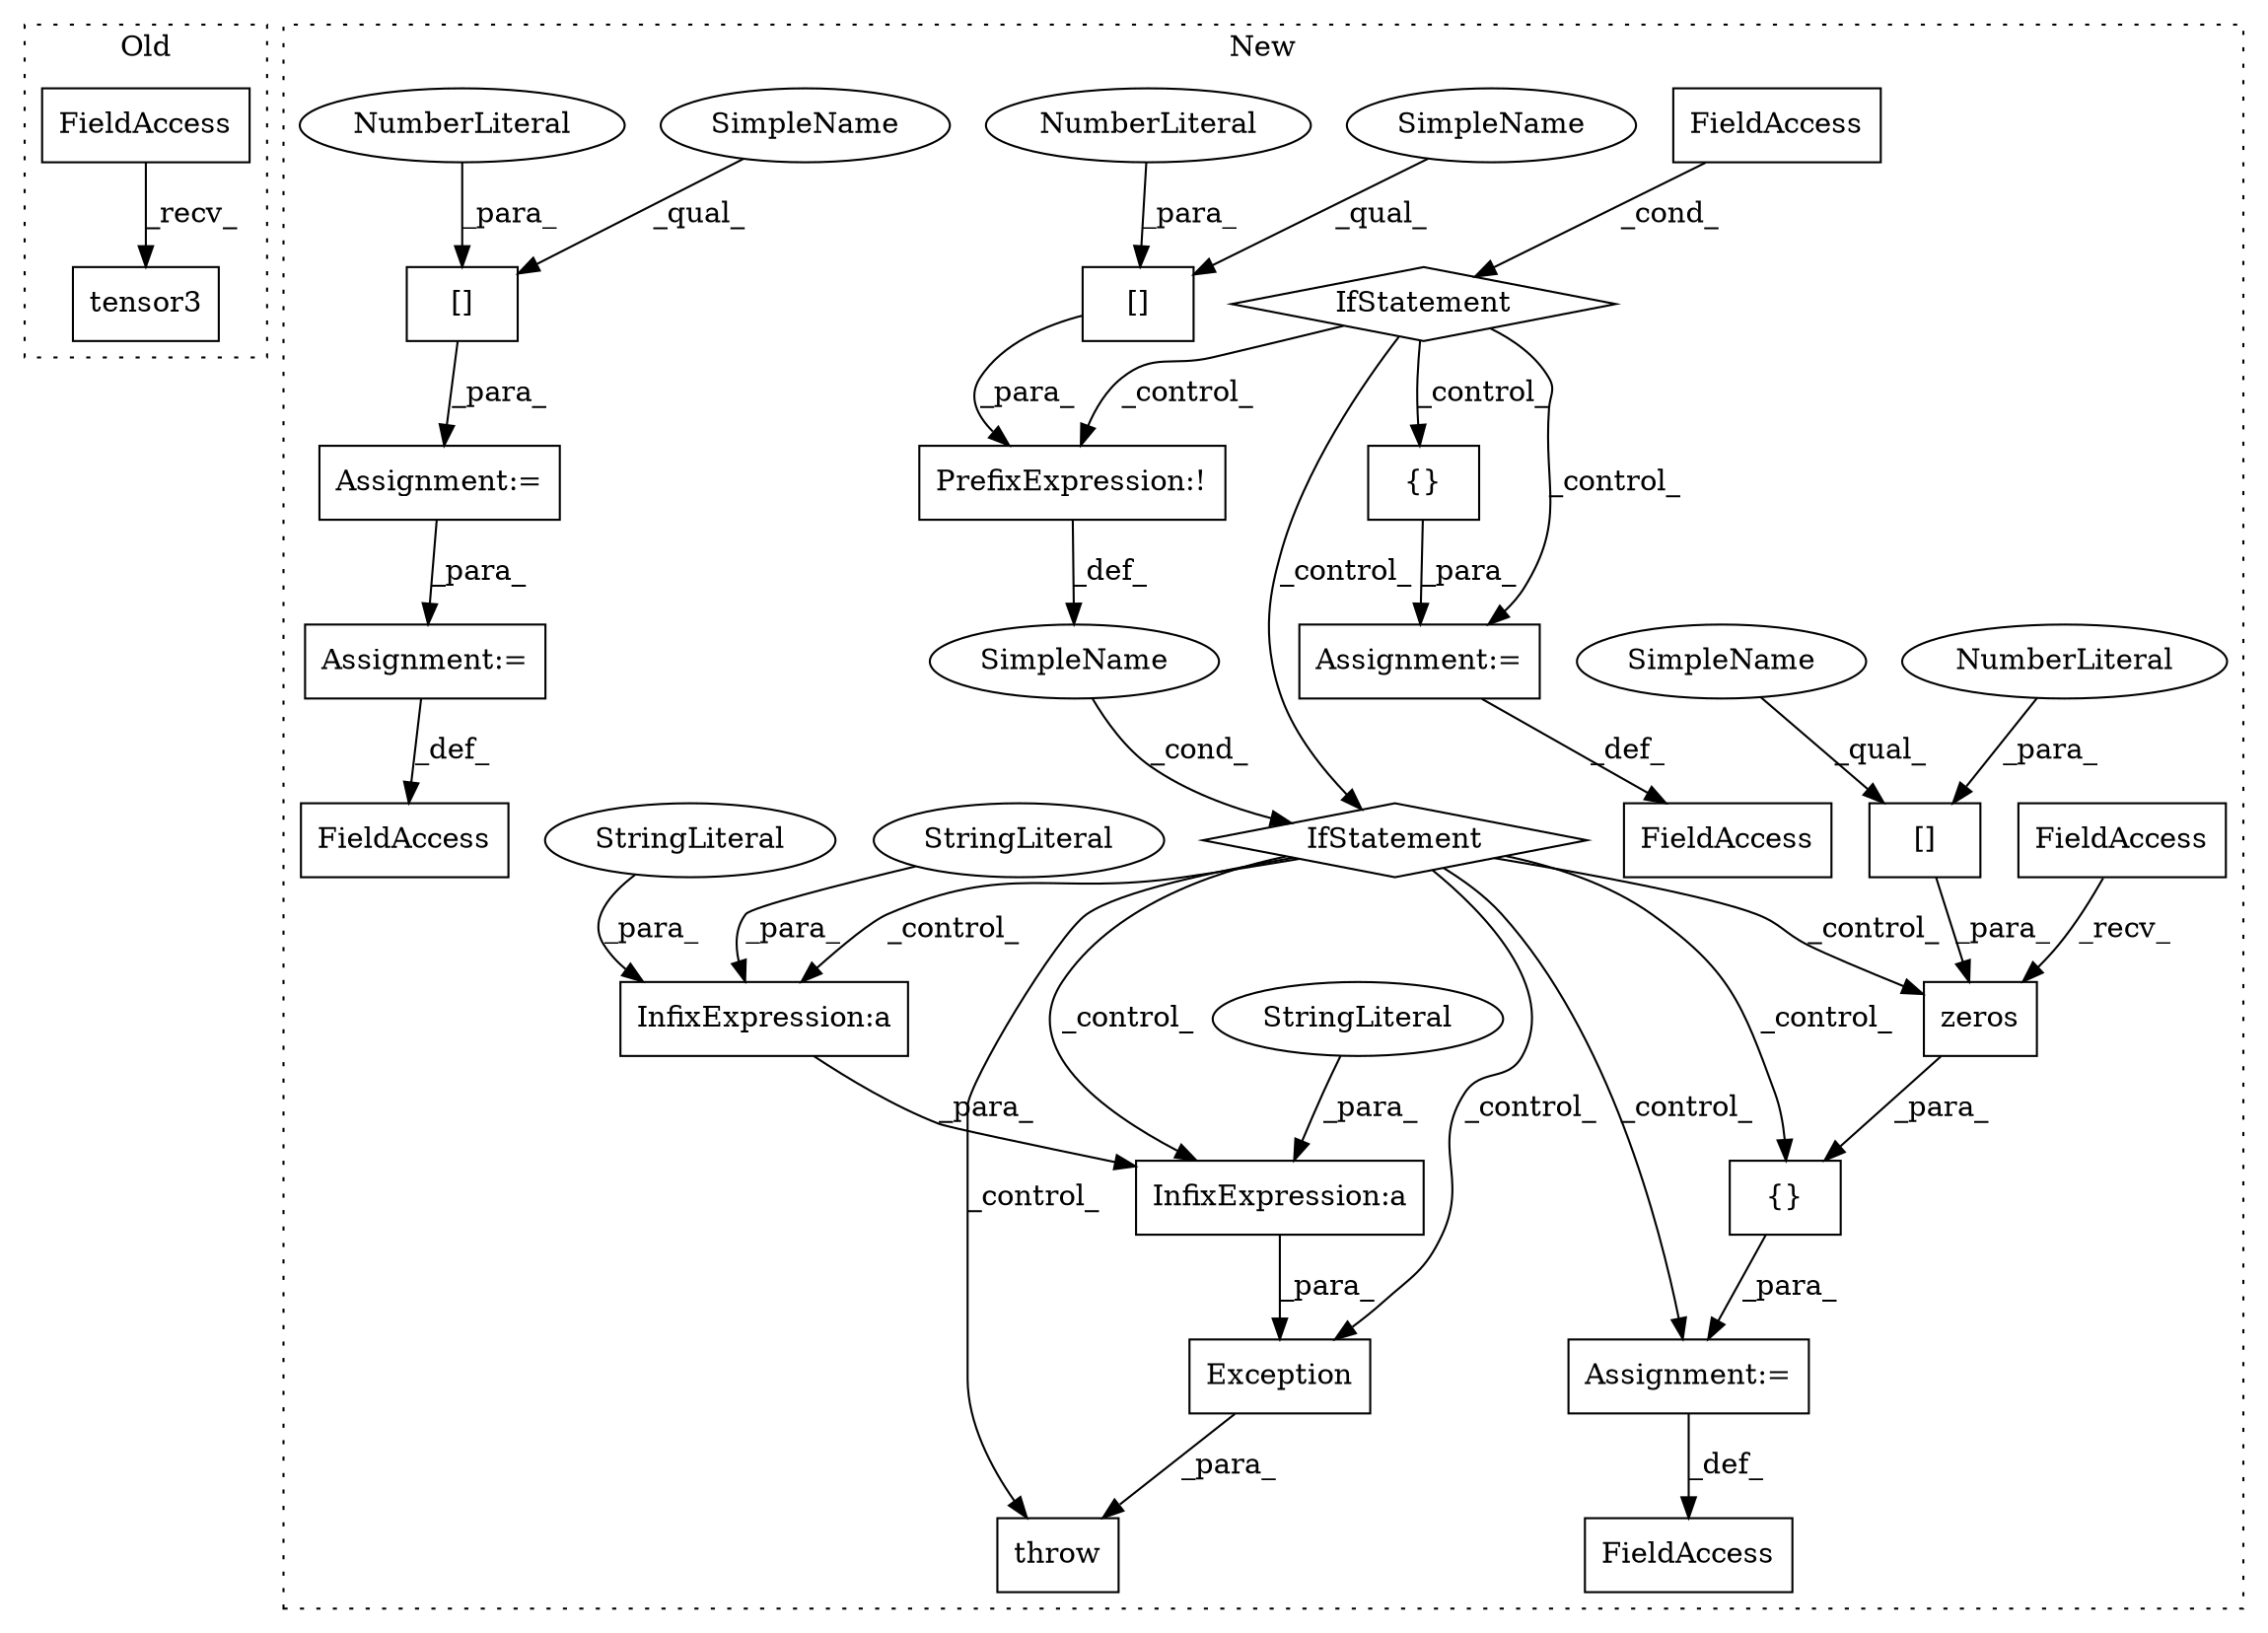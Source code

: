 digraph G {
subgraph cluster0 {
1 [label="tensor3" a="32" s="2457" l="9" shape="box"];
15 [label="FieldAccess" a="22" s="2443" l="13" shape="box"];
label = "Old";
style="dotted";
}
subgraph cluster1 {
2 [label="IfStatement" a="25" s="3616,3635" l="4,2" shape="diamond"];
3 [label="SimpleName" a="42" s="" l="" shape="ellipse"];
4 [label="throw" a="53" s="3647" l="6" shape="box"];
5 [label="InfixExpression:a" a="27" s="3699" l="3" shape="box"];
6 [label="PrefixExpression:!" a="38" s="3620" l="1" shape="box"];
7 [label="InfixExpression:a" a="27" s="3734" l="3" shape="box"];
8 [label="{}" a="4" s="3808,3854" l="1,1" shape="box"];
9 [label="[]" a="2" s="3621,3634" l="12,1" shape="box"];
10 [label="NumberLiteral" a="34" s="3633" l="1" shape="ellipse"];
11 [label="FieldAccess" a="22" s="3779" l="11" shape="box"];
12 [label="StringLiteral" a="45" s="3702" l="31" shape="ellipse"];
13 [label="StringLiteral" a="45" s="3664" l="35" shape="ellipse"];
14 [label="StringLiteral" a="45" s="3737" l="25" shape="ellipse"];
16 [label="FieldAccess" a="22" s="3593" l="13" shape="box"];
17 [label="{}" a="4" s="3906,3911" l="1,1" shape="box"];
18 [label="FieldAccess" a="22" s="3877" l="11" shape="box"];
19 [label="[]" a="2" s="3934,3947" l="12,1" shape="box"];
20 [label="NumberLiteral" a="34" s="3946" l="1" shape="ellipse"];
21 [label="[]" a="2" s="3823,3836" l="12,1" shape="box"];
22 [label="NumberLiteral" a="34" s="3835" l="1" shape="ellipse"];
23 [label="IfStatement" a="25" s="3589,3606" l="4,2" shape="diamond"];
24 [label="Assignment:=" a="7" s="3933" l="1" shape="box"];
25 [label="FieldAccess" a="22" s="3954" l="14" shape="box"];
26 [label="zeros" a="32" s="3817,3853" l="6,1" shape="box"];
27 [label="FieldAccess" a="22" s="3809" l="7" shape="box"];
28 [label="Assignment:=" a="7" s="3790" l="1" shape="box"];
29 [label="Assignment:=" a="7" s="3888" l="1" shape="box"];
30 [label="Assignment:=" a="7" s="3968" l="1" shape="box"];
31 [label="Exception" a="32" s="3653,3762" l="10,1" shape="box"];
32 [label="SimpleName" a="42" s="3823" l="11" shape="ellipse"];
33 [label="SimpleName" a="42" s="3934" l="11" shape="ellipse"];
34 [label="SimpleName" a="42" s="3621" l="11" shape="ellipse"];
label = "New";
style="dotted";
}
2 -> 31 [label="_control_"];
2 -> 7 [label="_control_"];
2 -> 26 [label="_control_"];
2 -> 5 [label="_control_"];
2 -> 4 [label="_control_"];
2 -> 28 [label="_control_"];
2 -> 8 [label="_control_"];
3 -> 2 [label="_cond_"];
5 -> 7 [label="_para_"];
6 -> 3 [label="_def_"];
7 -> 31 [label="_para_"];
8 -> 28 [label="_para_"];
9 -> 6 [label="_para_"];
10 -> 9 [label="_para_"];
12 -> 5 [label="_para_"];
13 -> 5 [label="_para_"];
14 -> 7 [label="_para_"];
15 -> 1 [label="_recv_"];
16 -> 23 [label="_cond_"];
17 -> 29 [label="_para_"];
19 -> 24 [label="_para_"];
20 -> 19 [label="_para_"];
21 -> 26 [label="_para_"];
22 -> 21 [label="_para_"];
23 -> 2 [label="_control_"];
23 -> 6 [label="_control_"];
23 -> 17 [label="_control_"];
23 -> 29 [label="_control_"];
24 -> 30 [label="_para_"];
26 -> 8 [label="_para_"];
27 -> 26 [label="_recv_"];
28 -> 11 [label="_def_"];
29 -> 18 [label="_def_"];
30 -> 25 [label="_def_"];
31 -> 4 [label="_para_"];
32 -> 21 [label="_qual_"];
33 -> 19 [label="_qual_"];
34 -> 9 [label="_qual_"];
}